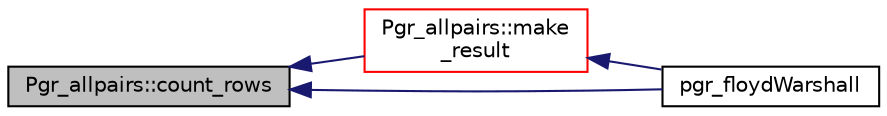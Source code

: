 digraph "Pgr_allpairs::count_rows"
{
  edge [fontname="Helvetica",fontsize="10",labelfontname="Helvetica",labelfontsize="10"];
  node [fontname="Helvetica",fontsize="10",shape=record];
  rankdir="LR";
  Node1 [label="Pgr_allpairs::count_rows",height=0.2,width=0.4,color="black", fillcolor="grey75", style="filled", fontcolor="black"];
  Node1 -> Node2 [dir="back",color="midnightblue",fontsize="10",style="solid",fontname="Helvetica"];
  Node2 [label="Pgr_allpairs::make\l_result",height=0.2,width=0.4,color="red", fillcolor="white", style="filled",URL="$classPgr__allpairs.html#a51687b103791fd97b3743e8f05d72aa2"];
  Node2 -> Node3 [dir="back",color="midnightblue",fontsize="10",style="solid",fontname="Helvetica"];
  Node3 [label="pgr_floydWarshall",height=0.2,width=0.4,color="black", fillcolor="white", style="filled",URL="$pgr__allpairs_8hpp.html#afa898e0e1dd87b061a2fa8de828c845e"];
  Node1 -> Node3 [dir="back",color="midnightblue",fontsize="10",style="solid",fontname="Helvetica"];
}
